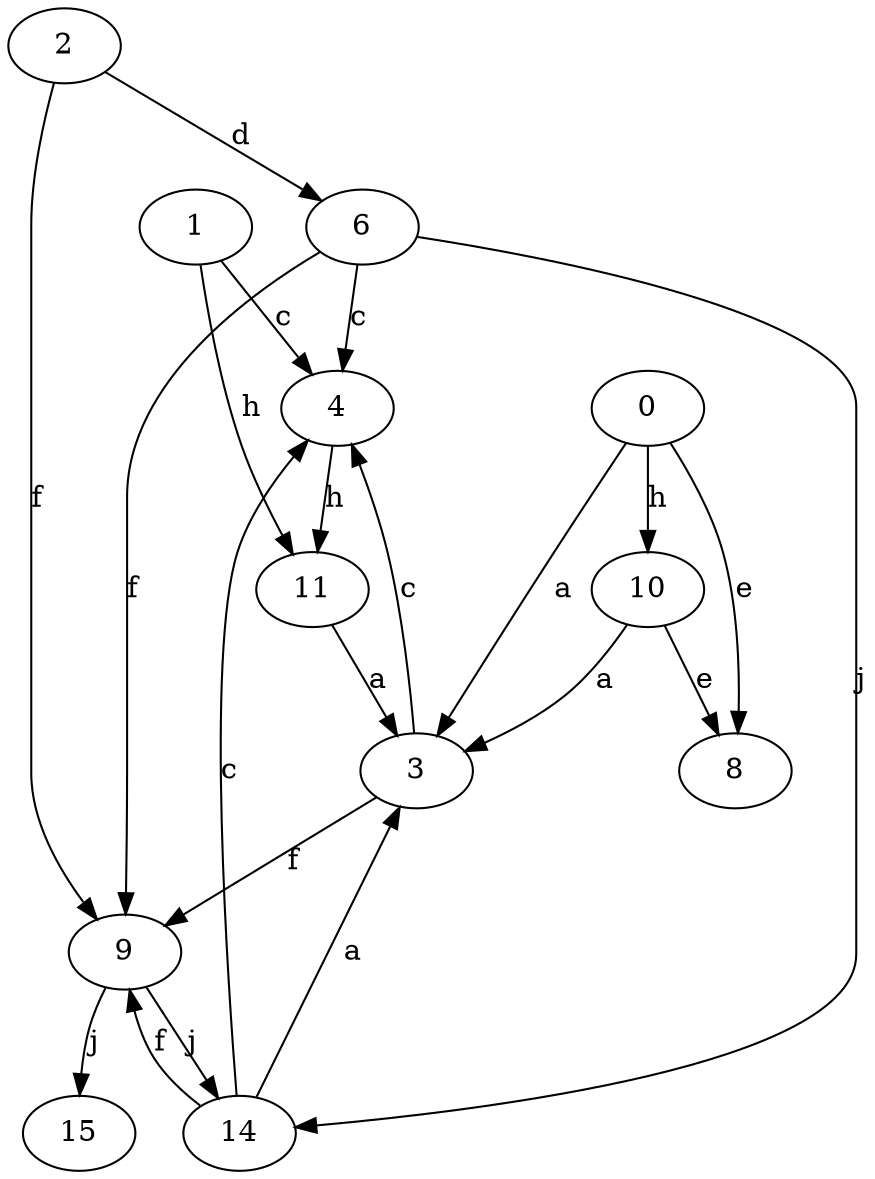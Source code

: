 strict digraph  {
2;
3;
4;
6;
8;
9;
10;
11;
0;
14;
1;
15;
2 -> 6  [label=d];
2 -> 9  [label=f];
3 -> 4  [label=c];
3 -> 9  [label=f];
4 -> 11  [label=h];
6 -> 4  [label=c];
6 -> 9  [label=f];
6 -> 14  [label=j];
9 -> 14  [label=j];
9 -> 15  [label=j];
10 -> 3  [label=a];
10 -> 8  [label=e];
11 -> 3  [label=a];
0 -> 3  [label=a];
0 -> 8  [label=e];
0 -> 10  [label=h];
14 -> 3  [label=a];
14 -> 4  [label=c];
14 -> 9  [label=f];
1 -> 4  [label=c];
1 -> 11  [label=h];
}
